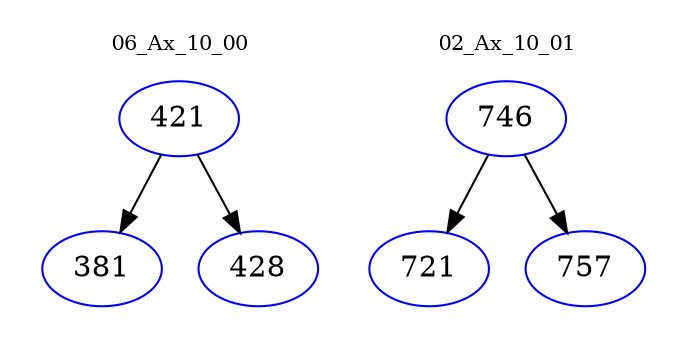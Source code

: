 digraph{
subgraph cluster_0 {
color = white
label = "06_Ax_10_00";
fontsize=10;
T0_421 [label="421", color="blue"]
T0_421 -> T0_381 [color="black"]
T0_381 [label="381", color="blue"]
T0_421 -> T0_428 [color="black"]
T0_428 [label="428", color="blue"]
}
subgraph cluster_1 {
color = white
label = "02_Ax_10_01";
fontsize=10;
T1_746 [label="746", color="blue"]
T1_746 -> T1_721 [color="black"]
T1_721 [label="721", color="blue"]
T1_746 -> T1_757 [color="black"]
T1_757 [label="757", color="blue"]
}
}
